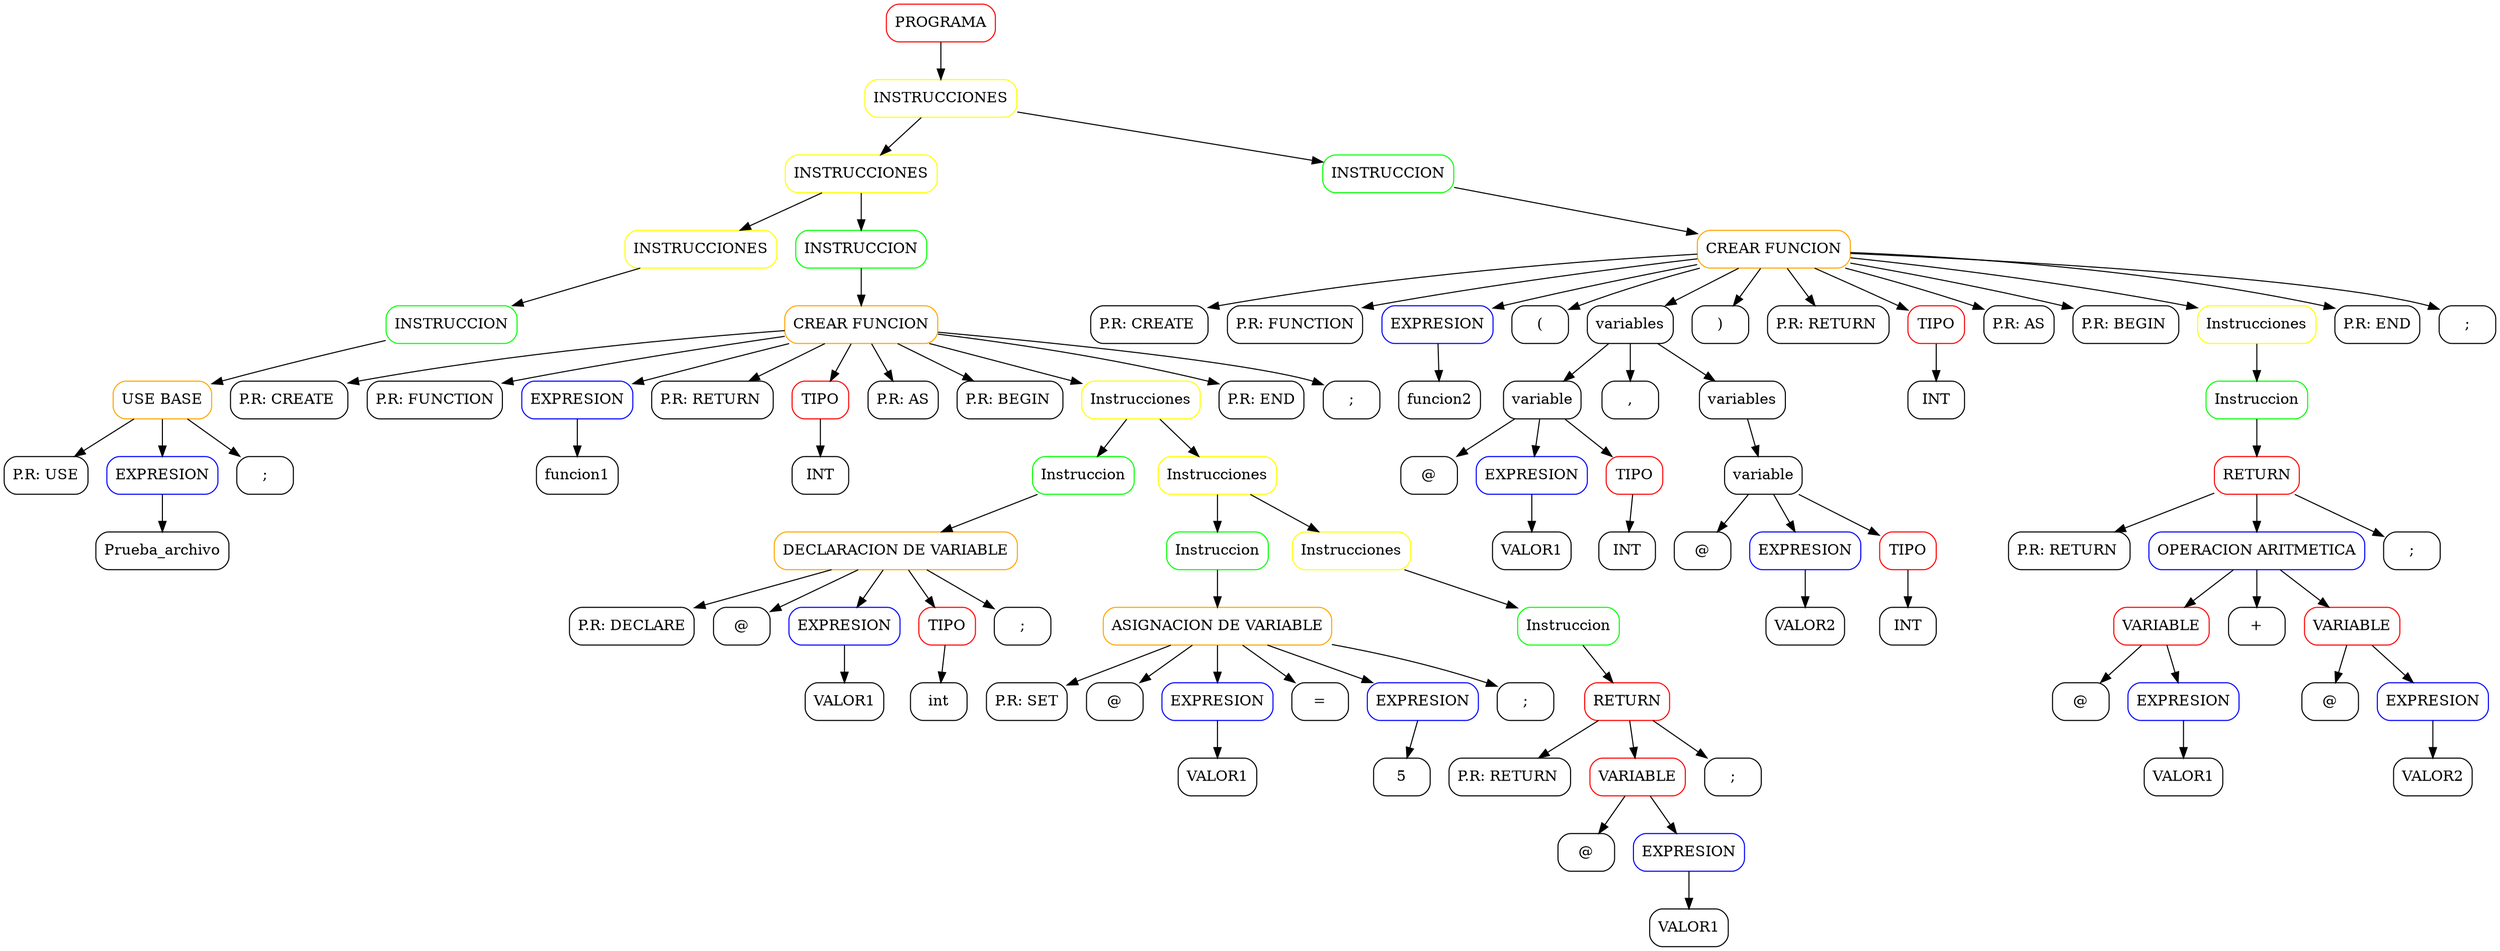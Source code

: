 digraph AST {
node [shape=box, style=rounded];
n2972453767[label="PROGRAMA" color="red"];
n8742740765[label="INSTRUCCIONES" color="yellow"];
n4897087168[label="INSTRUCCIONES" color="yellow"];
n7711559795[label="INSTRUCCIONES" color="yellow"];
n5944944679[label="INSTRUCCION" color="green"];
n6842412464[label="USE BASE" color="orange"];
n8105396950[label="P.R: USE" color="black"];
n6842412464 -> n8105396950; 
n1155018983[label="EXPRESION" color="blue"];
n8268924088[label="Prueba_archivo" color="black"];
n1155018983 -> n8268924088; 
n6842412464 -> n1155018983; 
n3403493071[label=";" color="black"];
n6842412464 -> n3403493071; 
n5944944679 -> n6842412464; 
n7711559795 -> n5944944679; 
n4897087168 -> n7711559795; 
n2010918312[label="INSTRUCCION" color="green"];
n116900782[label="CREAR FUNCION" color="orange"];
n1615991733[label="P.R: CREATE " color="black"];
n116900782 -> n1615991733; 
n5691337065[label="P.R: FUNCTION" color="black"];
n116900782 -> n5691337065; 
n5009056669[label="EXPRESION" color="blue"];
n9512163063[label="funcion1" color="black"];
n5009056669 -> n9512163063; 
n116900782 -> n5009056669; 
n8003255773[label="P.R: RETURN " color="black"];
n116900782 -> n8003255773; 
n9039425197[label="TIPO" color="red"];
n484238558[label="INT" color="black"];
n9039425197 -> n484238558; 
n116900782 -> n9039425197; 
n8479245833[label="P.R: AS" color="black"];
n116900782 -> n8479245833; 
n7842857422[label="P.R: BEGIN " color="black"];
n116900782 -> n7842857422; 
n5549943417[label="Instrucciones" color="yellow"];
n9027951660[label="Instruccion" color="green"];
n2701221709[label="DECLARACION DE VARIABLE" color="ORANGE"];
n3830577227[label="P.R: DECLARE" color="black"];
n2701221709 -> n3830577227; 
n7845558777[label="@" color="black"];
n2701221709 -> n7845558777; 
n2183233028[label="EXPRESION" color="blue"];
n763554970[label="VALOR1" color="black"];
n2183233028 -> n763554970; 
n2701221709 -> n2183233028; 
n4776088461[label="TIPO" color="red"];
n7488232566[label="int" color="black"];
n4776088461 -> n7488232566; 
n2701221709 -> n4776088461; 
n1663334476[label=";" color="black"];
n2701221709 -> n1663334476; 
n9027951660 -> n2701221709; 
n5549943417 -> n9027951660; 
n4446430747[label="Instrucciones" color="yellow"];
n8994325498[label="Instruccion" color="green"];
n5903663140[label="ASIGNACION DE VARIABLE" color="ORANGE"];
n6262957419[label="P.R: SET" color="black"];
n5903663140 -> n6262957419; 
n3439649948[label="@" color="black"];
n5903663140 -> n3439649948; 
n5713792143[label="EXPRESION" color="blue"];
n4498796218[label="VALOR1" color="black"];
n5713792143 -> n4498796218; 
n5903663140 -> n5713792143; 
n4740998475[label="=" color="black"];
n5903663140 -> n4740998475; 
n4150383850[label="EXPRESION" color="blue"];
n3393370048[label="5" color="black"];
n4150383850 -> n3393370048; 
n5903663140 -> n4150383850; 
n9378606377[label=";" color="black"];
n5903663140 -> n9378606377; 
n8994325498 -> n5903663140; 
n4446430747 -> n8994325498; 
n2705969558[label="Instrucciones" color="yellow"];
n6008746528[label="Instruccion" color="green"];
n5103020217[label="RETURN" color="RED"];
n6698994334[label="P.R: RETURN " color="black"];
n5103020217 -> n6698994334; 
n3331693282[label="VARIABLE" color="red"];
n8198153295[label="@" color="black"];
n3331693282 -> n8198153295; 
n1432598408[label="EXPRESION" color="blue"];
n5964405306[label="VALOR1" color="black"];
n1432598408 -> n5964405306; 
n3331693282 -> n1432598408; 
n5103020217 -> n3331693282; 
n5350564957[label=";" color="black"];
n5103020217 -> n5350564957; 
n6008746528 -> n5103020217; 
n2705969558 -> n6008746528; 
n4446430747 -> n2705969558; 
n5549943417 -> n4446430747; 
n116900782 -> n5549943417; 
n153315135[label="P.R: END" color="black"];
n116900782 -> n153315135; 
n1786948238[label=";" color="black"];
n116900782 -> n1786948238; 
n2010918312 -> n116900782; 
n4897087168 -> n2010918312; 
n8742740765 -> n4897087168; 
n9850446762[label="INSTRUCCION" color="green"];
n6012265794[label="CREAR FUNCION" color="orange"];
n6515573850[label="P.R: CREATE " color="black"];
n6012265794 -> n6515573850; 
n2524099060[label="P.R: FUNCTION" color="black"];
n6012265794 -> n2524099060; 
n6086389615[label="EXPRESION" color="blue"];
n4321266136[label="funcion2" color="black"];
n6086389615 -> n4321266136; 
n6012265794 -> n6086389615; 
n8733918296[label="(" color="black"];
n6012265794 -> n8733918296; 
n7791884151[label="variables" color="black"];
n1556445715[label="variable" color="black"];
n4429010178[label="@" color="black"];
n1556445715 -> n4429010178; 
n4863818163[label="EXPRESION" color="blue"];
n7356175534[label="VALOR1" color="black"];
n4863818163 -> n7356175534; 
n1556445715 -> n4863818163; 
n9734686484[label="TIPO" color="red"];
n9134177568[label="INT" color="black"];
n9734686484 -> n9134177568; 
n1556445715 -> n9734686484; 
n7791884151 -> n1556445715; 
n8263619648[label="," color="black"];
n7791884151 -> n8263619648; 
n3996326317[label="variables" color="black"];
n7035209612[label="variable" color="black"];
n4127938466[label="@" color="black"];
n7035209612 -> n4127938466; 
n4264894734[label="EXPRESION" color="blue"];
n8584863904[label="VALOR2" color="black"];
n4264894734 -> n8584863904; 
n7035209612 -> n4264894734; 
n1290519671[label="TIPO" color="red"];
n8910123048[label="INT" color="black"];
n1290519671 -> n8910123048; 
n7035209612 -> n1290519671; 
n3996326317 -> n7035209612; 
n7791884151 -> n3996326317; 
n6012265794 -> n7791884151; 
n4485469912[label=")" color="black"];
n6012265794 -> n4485469912; 
n6940262293[label="P.R: RETURN " color="black"];
n6012265794 -> n6940262293; 
n7917460441[label="TIPO" color="red"];
n8407960905[label="INT" color="black"];
n7917460441 -> n8407960905; 
n6012265794 -> n7917460441; 
n6746100467[label="P.R: AS" color="black"];
n6012265794 -> n6746100467; 
n8402089735[label="P.R: BEGIN " color="black"];
n6012265794 -> n8402089735; 
n3594480381[label="Instrucciones" color="yellow"];
n1303521100[label="Instruccion" color="green"];
n4407585100[label="RETURN" color="RED"];
n9967227198[label="P.R: RETURN " color="black"];
n4407585100 -> n9967227198; 
n2189170365[label="OPERACION ARITMETICA" color="blue"];
n7617682222[label="VARIABLE" color="red"];
n1554465551[label="@" color="black"];
n7617682222 -> n1554465551; 
n4268604056[label="EXPRESION" color="blue"];
n6374485861[label="VALOR1" color="black"];
n4268604056 -> n6374485861; 
n7617682222 -> n4268604056; 
n2189170365 -> n7617682222; 
n6569208834[label="+" color="black"];
n2189170365 -> n6569208834; 
n5711246588[label="VARIABLE" color="red"];
n7339346329[label="@" color="black"];
n5711246588 -> n7339346329; 
n8266163806[label="EXPRESION" color="blue"];
n1378218154[label="VALOR2" color="black"];
n8266163806 -> n1378218154; 
n5711246588 -> n8266163806; 
n2189170365 -> n5711246588; 
n4407585100 -> n2189170365; 
n1334285385[label=";" color="black"];
n4407585100 -> n1334285385; 
n1303521100 -> n4407585100; 
n3594480381 -> n1303521100; 
n6012265794 -> n3594480381; 
n4404455968[label="P.R: END" color="black"];
n6012265794 -> n4404455968; 
n6626469999[label=";" color="black"];
n6012265794 -> n6626469999; 
n9850446762 -> n6012265794; 
n8742740765 -> n9850446762; 
n2972453767 -> n8742740765; 
}
